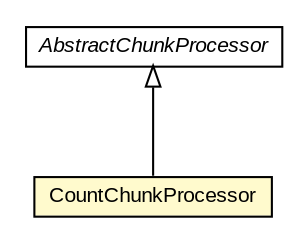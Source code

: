 #!/usr/local/bin/dot
#
# Class diagram 
# Generated by UMLGraph version R5_6-24-gf6e263 (http://www.umlgraph.org/)
#

digraph G {
	edge [fontname="arial",fontsize=10,labelfontname="arial",labelfontsize=10];
	node [fontname="arial",fontsize=10,shape=plaintext];
	nodesep=0.25;
	ranksep=0.5;
	// edu.arizona.biosemantics.semanticmarkup.markupelement.description.ling.extract.AbstractChunkProcessor
	c49799 [label=<<table title="edu.arizona.biosemantics.semanticmarkup.markupelement.description.ling.extract.AbstractChunkProcessor" border="0" cellborder="1" cellspacing="0" cellpadding="2" port="p" href="../AbstractChunkProcessor.html">
		<tr><td><table border="0" cellspacing="0" cellpadding="1">
<tr><td align="center" balign="center"><font face="arial italic"> AbstractChunkProcessor </font></td></tr>
		</table></td></tr>
		</table>>, URL="../AbstractChunkProcessor.html", fontname="arial", fontcolor="black", fontsize=10.0];
	// edu.arizona.biosemantics.semanticmarkup.markupelement.description.ling.extract.lib.CountChunkProcessor
	c49822 [label=<<table title="edu.arizona.biosemantics.semanticmarkup.markupelement.description.ling.extract.lib.CountChunkProcessor" border="0" cellborder="1" cellspacing="0" cellpadding="2" port="p" bgcolor="lemonChiffon" href="./CountChunkProcessor.html">
		<tr><td><table border="0" cellspacing="0" cellpadding="1">
<tr><td align="center" balign="center"> CountChunkProcessor </td></tr>
		</table></td></tr>
		</table>>, URL="./CountChunkProcessor.html", fontname="arial", fontcolor="black", fontsize=10.0];
	//edu.arizona.biosemantics.semanticmarkup.markupelement.description.ling.extract.lib.CountChunkProcessor extends edu.arizona.biosemantics.semanticmarkup.markupelement.description.ling.extract.AbstractChunkProcessor
	c49799:p -> c49822:p [dir=back,arrowtail=empty];
}

